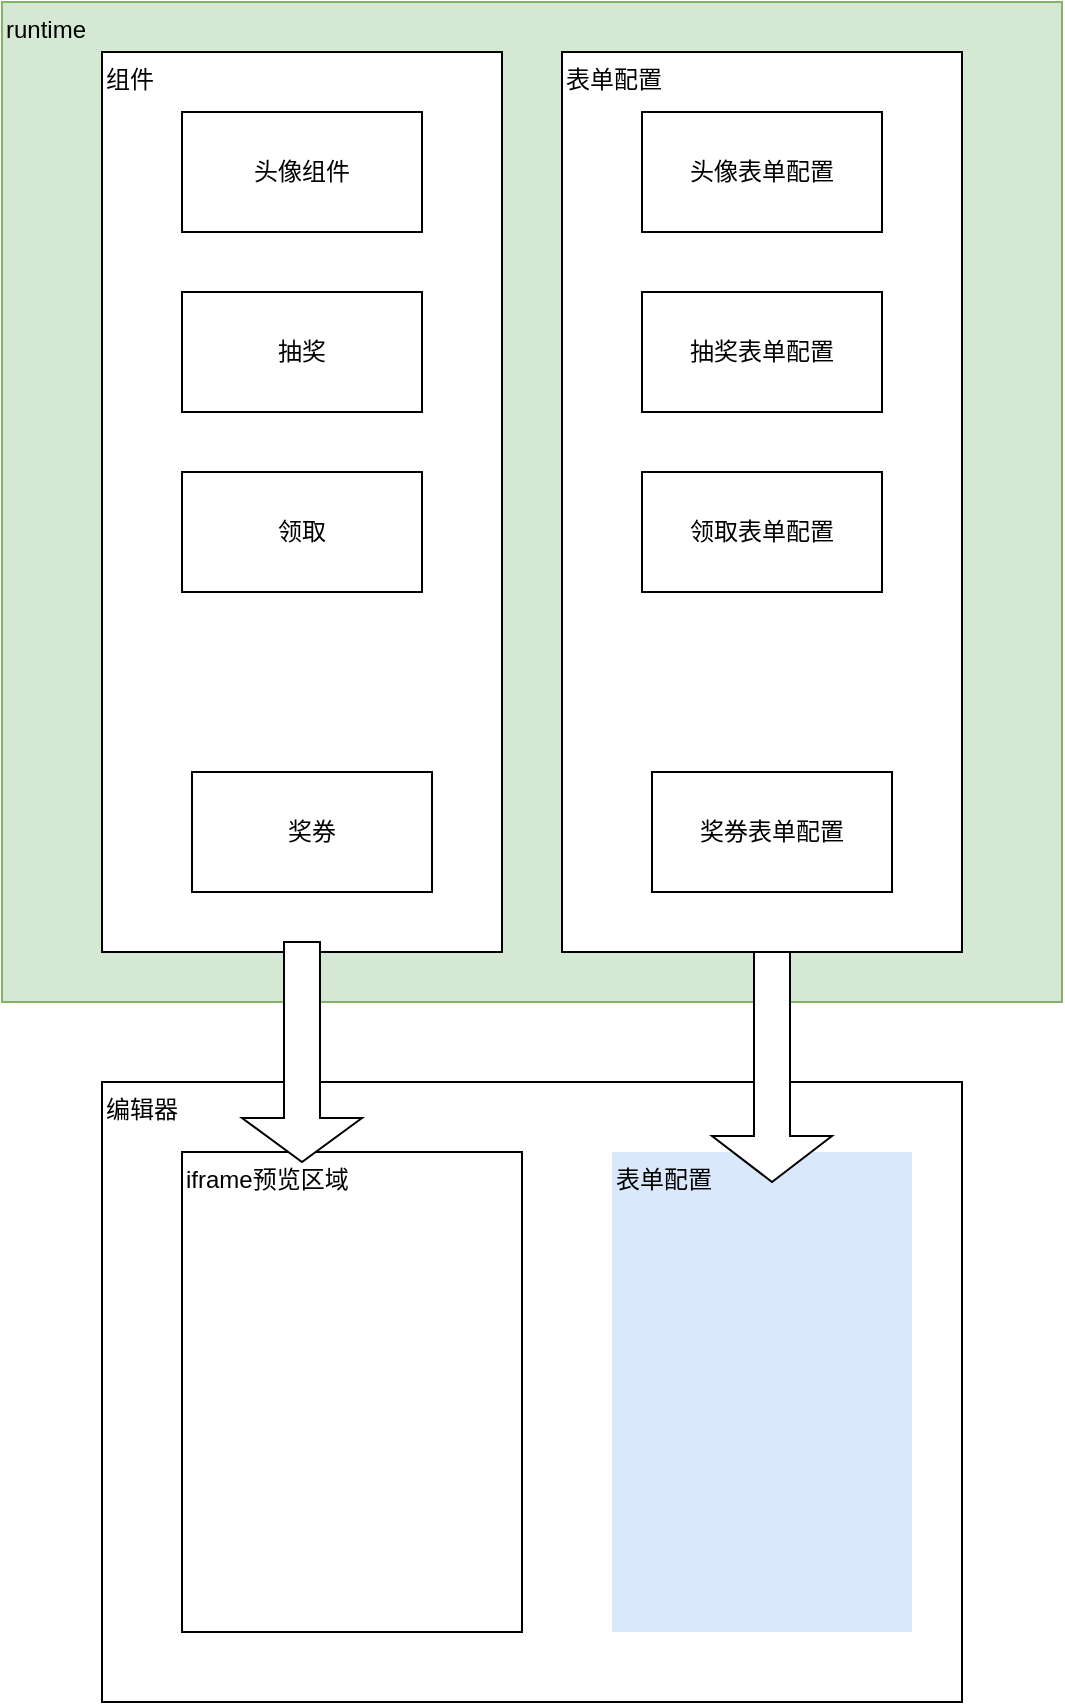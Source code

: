 <mxfile version="21.2.1" type="github">
  <diagram name="第 1 页" id="2doKhfyTxvmAfVmX1QRC">
    <mxGraphModel dx="2074" dy="1085" grid="1" gridSize="10" guides="1" tooltips="1" connect="1" arrows="1" fold="1" page="1" pageScale="1" pageWidth="2339" pageHeight="3300" math="0" shadow="0">
      <root>
        <mxCell id="0" />
        <mxCell id="1" parent="0" />
        <mxCell id="g_p9rQUHt0_gcAnSfRzu-19" value="runtime" style="rounded=0;whiteSpace=wrap;html=1;align=left;verticalAlign=top;fillColor=#d5e8d4;strokeColor=#82b366;" vertex="1" parent="1">
          <mxGeometry x="720" y="240" width="530" height="500" as="geometry" />
        </mxCell>
        <mxCell id="g_p9rQUHt0_gcAnSfRzu-2" value="编辑器" style="rounded=0;whiteSpace=wrap;html=1;align=left;verticalAlign=top;" vertex="1" parent="1">
          <mxGeometry x="770" y="780" width="430" height="310" as="geometry" />
        </mxCell>
        <mxCell id="g_p9rQUHt0_gcAnSfRzu-3" value="iframe预览区域" style="rounded=0;whiteSpace=wrap;html=1;align=left;verticalAlign=top;" vertex="1" parent="1">
          <mxGeometry x="810" y="815" width="170" height="240" as="geometry" />
        </mxCell>
        <mxCell id="g_p9rQUHt0_gcAnSfRzu-5" value="表单配置" style="rounded=0;whiteSpace=wrap;html=1;align=left;verticalAlign=top;labelBackgroundColor=none;fillColor=#dae8fc;strokeColor=none;" vertex="1" parent="1">
          <mxGeometry x="1025" y="815" width="150" height="240" as="geometry" />
        </mxCell>
        <mxCell id="g_p9rQUHt0_gcAnSfRzu-6" value="组件" style="rounded=0;whiteSpace=wrap;html=1;verticalAlign=top;align=left;" vertex="1" parent="1">
          <mxGeometry x="770" y="265" width="200" height="450" as="geometry" />
        </mxCell>
        <mxCell id="g_p9rQUHt0_gcAnSfRzu-7" value="头像组件" style="rounded=0;whiteSpace=wrap;html=1;" vertex="1" parent="1">
          <mxGeometry x="810" y="295" width="120" height="60" as="geometry" />
        </mxCell>
        <mxCell id="g_p9rQUHt0_gcAnSfRzu-8" value="领取" style="rounded=0;whiteSpace=wrap;html=1;" vertex="1" parent="1">
          <mxGeometry x="810" y="475" width="120" height="60" as="geometry" />
        </mxCell>
        <mxCell id="g_p9rQUHt0_gcAnSfRzu-9" value="抽奖" style="rounded=0;whiteSpace=wrap;html=1;" vertex="1" parent="1">
          <mxGeometry x="810" y="385" width="120" height="60" as="geometry" />
        </mxCell>
        <mxCell id="g_p9rQUHt0_gcAnSfRzu-10" value="奖券" style="rounded=0;whiteSpace=wrap;html=1;" vertex="1" parent="1">
          <mxGeometry x="815" y="625" width="120" height="60" as="geometry" />
        </mxCell>
        <mxCell id="g_p9rQUHt0_gcAnSfRzu-12" value="表单配置" style="rounded=0;whiteSpace=wrap;html=1;verticalAlign=top;align=left;" vertex="1" parent="1">
          <mxGeometry x="1000" y="265" width="200" height="450" as="geometry" />
        </mxCell>
        <mxCell id="g_p9rQUHt0_gcAnSfRzu-13" value="头像表单配置" style="rounded=0;whiteSpace=wrap;html=1;" vertex="1" parent="1">
          <mxGeometry x="1040" y="295" width="120" height="60" as="geometry" />
        </mxCell>
        <mxCell id="g_p9rQUHt0_gcAnSfRzu-14" value="领取表单配置" style="rounded=0;whiteSpace=wrap;html=1;" vertex="1" parent="1">
          <mxGeometry x="1040" y="475" width="120" height="60" as="geometry" />
        </mxCell>
        <mxCell id="g_p9rQUHt0_gcAnSfRzu-15" value="抽奖表单配置" style="rounded=0;whiteSpace=wrap;html=1;" vertex="1" parent="1">
          <mxGeometry x="1040" y="385" width="120" height="60" as="geometry" />
        </mxCell>
        <mxCell id="g_p9rQUHt0_gcAnSfRzu-16" value="奖券表单配置" style="rounded=0;whiteSpace=wrap;html=1;" vertex="1" parent="1">
          <mxGeometry x="1045" y="625" width="120" height="60" as="geometry" />
        </mxCell>
        <mxCell id="g_p9rQUHt0_gcAnSfRzu-17" value="" style="shape=singleArrow;direction=south;whiteSpace=wrap;html=1;" vertex="1" parent="1">
          <mxGeometry x="840" y="710" width="60" height="110" as="geometry" />
        </mxCell>
        <mxCell id="g_p9rQUHt0_gcAnSfRzu-18" value="" style="shape=singleArrow;direction=south;whiteSpace=wrap;html=1;" vertex="1" parent="1">
          <mxGeometry x="1075" y="715" width="60" height="115" as="geometry" />
        </mxCell>
      </root>
    </mxGraphModel>
  </diagram>
</mxfile>
